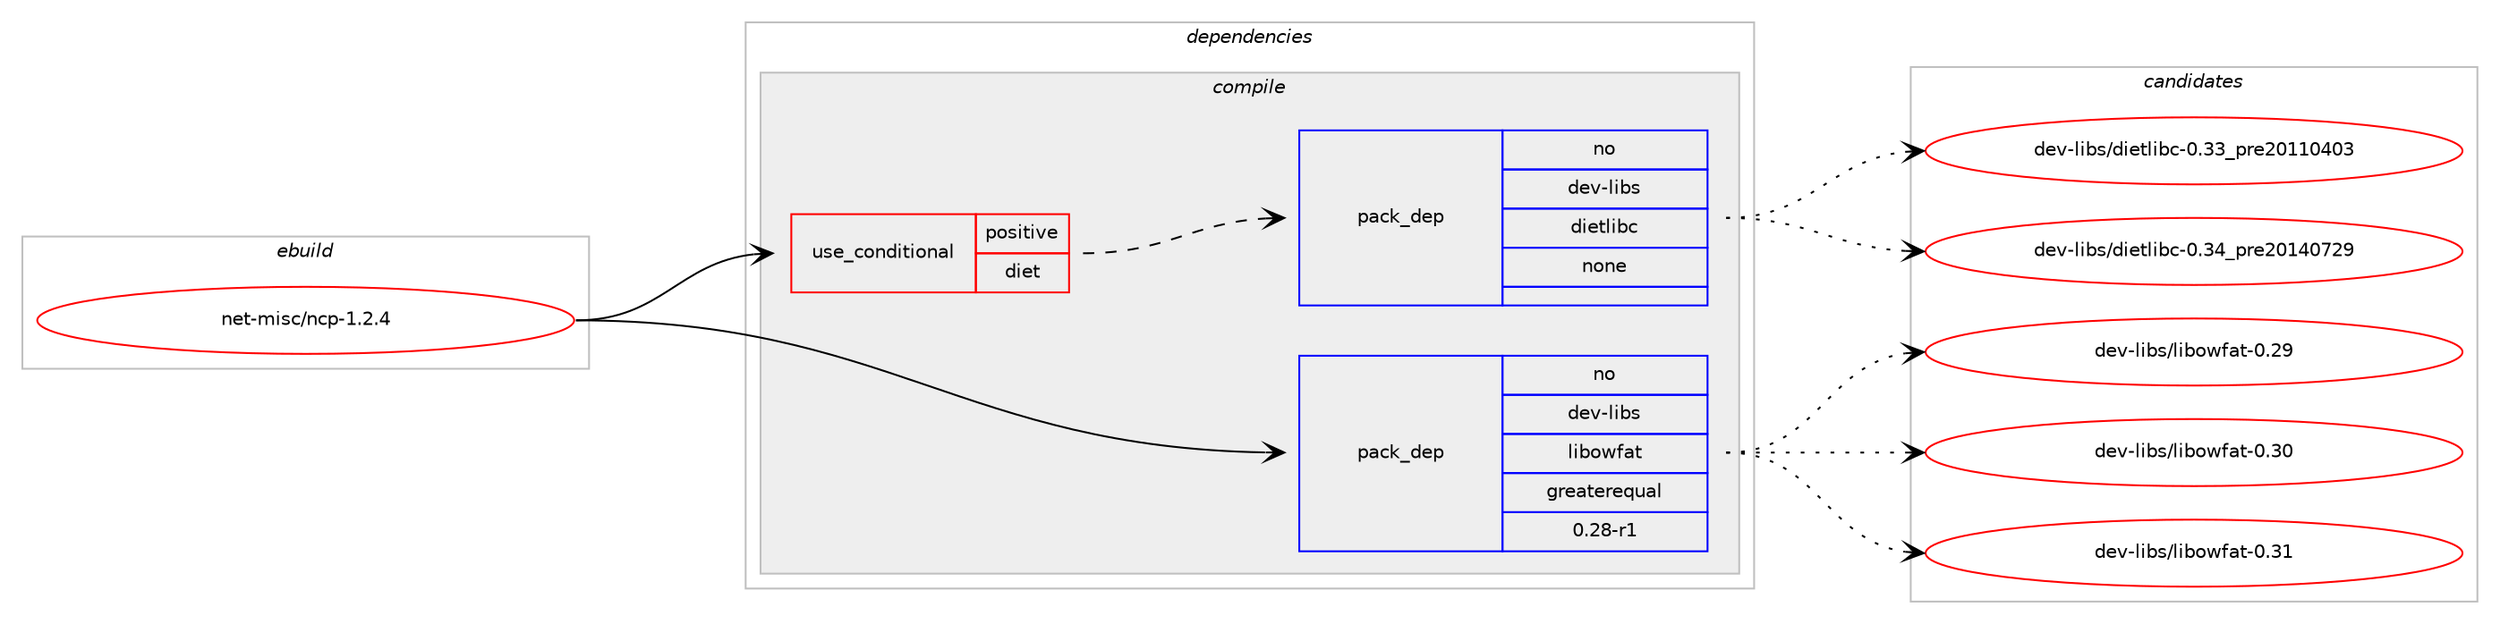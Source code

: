 digraph prolog {

# *************
# Graph options
# *************

newrank=true;
concentrate=true;
compound=true;
graph [rankdir=LR,fontname=Helvetica,fontsize=10,ranksep=1.5];#, ranksep=2.5, nodesep=0.2];
edge  [arrowhead=vee];
node  [fontname=Helvetica,fontsize=10];

# **********
# The ebuild
# **********

subgraph cluster_leftcol {
color=gray;
rank=same;
label=<<i>ebuild</i>>;
id [label="net-misc/ncp-1.2.4", color=red, width=4, href="../net-misc/ncp-1.2.4.svg"];
}

# ****************
# The dependencies
# ****************

subgraph cluster_midcol {
color=gray;
label=<<i>dependencies</i>>;
subgraph cluster_compile {
fillcolor="#eeeeee";
style=filled;
label=<<i>compile</i>>;
subgraph cond105899 {
dependency427561 [label=<<TABLE BORDER="0" CELLBORDER="1" CELLSPACING="0" CELLPADDING="4"><TR><TD ROWSPAN="3" CELLPADDING="10">use_conditional</TD></TR><TR><TD>positive</TD></TR><TR><TD>diet</TD></TR></TABLE>>, shape=none, color=red];
subgraph pack314415 {
dependency427562 [label=<<TABLE BORDER="0" CELLBORDER="1" CELLSPACING="0" CELLPADDING="4" WIDTH="220"><TR><TD ROWSPAN="6" CELLPADDING="30">pack_dep</TD></TR><TR><TD WIDTH="110">no</TD></TR><TR><TD>dev-libs</TD></TR><TR><TD>dietlibc</TD></TR><TR><TD>none</TD></TR><TR><TD></TD></TR></TABLE>>, shape=none, color=blue];
}
dependency427561:e -> dependency427562:w [weight=20,style="dashed",arrowhead="vee"];
}
id:e -> dependency427561:w [weight=20,style="solid",arrowhead="vee"];
subgraph pack314416 {
dependency427563 [label=<<TABLE BORDER="0" CELLBORDER="1" CELLSPACING="0" CELLPADDING="4" WIDTH="220"><TR><TD ROWSPAN="6" CELLPADDING="30">pack_dep</TD></TR><TR><TD WIDTH="110">no</TD></TR><TR><TD>dev-libs</TD></TR><TR><TD>libowfat</TD></TR><TR><TD>greaterequal</TD></TR><TR><TD>0.28-r1</TD></TR></TABLE>>, shape=none, color=blue];
}
id:e -> dependency427563:w [weight=20,style="solid",arrowhead="vee"];
}
subgraph cluster_compileandrun {
fillcolor="#eeeeee";
style=filled;
label=<<i>compile and run</i>>;
}
subgraph cluster_run {
fillcolor="#eeeeee";
style=filled;
label=<<i>run</i>>;
}
}

# **************
# The candidates
# **************

subgraph cluster_choices {
rank=same;
color=gray;
label=<<i>candidates</i>>;

subgraph choice314415 {
color=black;
nodesep=1;
choice10010111845108105981154710010510111610810598994548465151951121141015048494948524851 [label="dev-libs/dietlibc-0.33_pre20110403", color=red, width=4,href="../dev-libs/dietlibc-0.33_pre20110403.svg"];
choice10010111845108105981154710010510111610810598994548465152951121141015048495248555057 [label="dev-libs/dietlibc-0.34_pre20140729", color=red, width=4,href="../dev-libs/dietlibc-0.34_pre20140729.svg"];
dependency427562:e -> choice10010111845108105981154710010510111610810598994548465151951121141015048494948524851:w [style=dotted,weight="100"];
dependency427562:e -> choice10010111845108105981154710010510111610810598994548465152951121141015048495248555057:w [style=dotted,weight="100"];
}
subgraph choice314416 {
color=black;
nodesep=1;
choice10010111845108105981154710810598111119102971164548465057 [label="dev-libs/libowfat-0.29", color=red, width=4,href="../dev-libs/libowfat-0.29.svg"];
choice10010111845108105981154710810598111119102971164548465148 [label="dev-libs/libowfat-0.30", color=red, width=4,href="../dev-libs/libowfat-0.30.svg"];
choice10010111845108105981154710810598111119102971164548465149 [label="dev-libs/libowfat-0.31", color=red, width=4,href="../dev-libs/libowfat-0.31.svg"];
dependency427563:e -> choice10010111845108105981154710810598111119102971164548465057:w [style=dotted,weight="100"];
dependency427563:e -> choice10010111845108105981154710810598111119102971164548465148:w [style=dotted,weight="100"];
dependency427563:e -> choice10010111845108105981154710810598111119102971164548465149:w [style=dotted,weight="100"];
}
}

}
